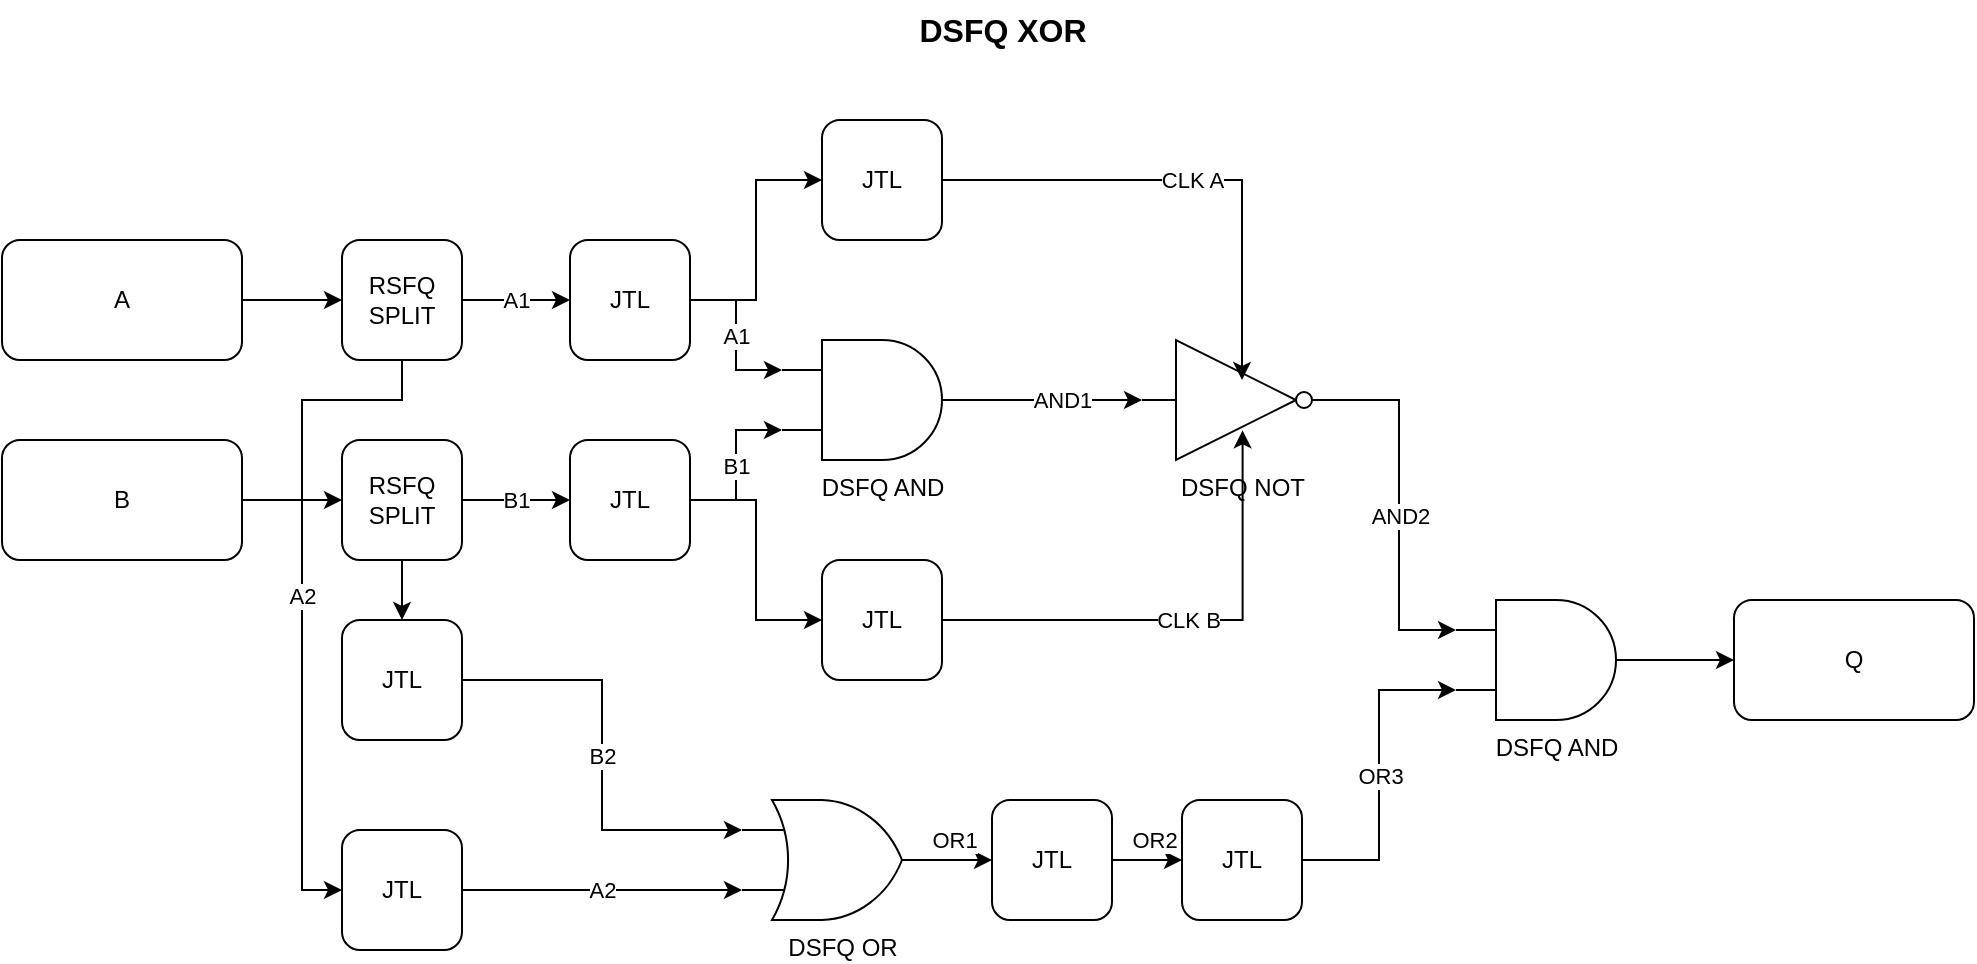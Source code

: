 <mxfile version="20.8.20" type="device"><diagram name="Page-1" id="uVY88AYn5NiRDJBffOB0"><mxGraphModel dx="2901" dy="764" grid="1" gridSize="10" guides="1" tooltips="1" connect="1" arrows="1" fold="1" page="1" pageScale="1" pageWidth="827" pageHeight="1169" math="0" shadow="0"><root><mxCell id="0"/><mxCell id="1" parent="0"/><mxCell id="XjQan9eISK3urUrsUjt1-10" value="&lt;font style=&quot;&quot;&gt;&lt;span style=&quot;font-size: 16px;&quot;&gt;&lt;b&gt;DSFQ XOR&lt;/b&gt;&lt;/span&gt;&lt;/font&gt;" style="text;html=1;align=center;verticalAlign=middle;resizable=0;points=[];autosize=1;strokeColor=none;fillColor=none;" parent="1" vertex="1"><mxGeometry x="359" y="90" width="110" height="30" as="geometry"/></mxCell><mxCell id="XjQan9eISK3urUrsUjt1-79" style="edgeStyle=orthogonalEdgeStyle;rounded=0;orthogonalLoop=1;jettySize=auto;html=1;entryX=0;entryY=0.5;entryDx=0;entryDy=0;" parent="1" source="XjQan9eISK3urUrsUjt1-32" target="XjQan9eISK3urUrsUjt1-51" edge="1"><mxGeometry relative="1" as="geometry"/></mxCell><mxCell id="XjQan9eISK3urUrsUjt1-32" value="A" style="rounded=1;whiteSpace=wrap;html=1;" parent="1" vertex="1"><mxGeometry x="-86" y="210" width="120" height="60" as="geometry"/></mxCell><mxCell id="XjQan9eISK3urUrsUjt1-80" style="edgeStyle=orthogonalEdgeStyle;rounded=0;orthogonalLoop=1;jettySize=auto;html=1;entryX=0;entryY=0.5;entryDx=0;entryDy=0;" parent="1" source="XjQan9eISK3urUrsUjt1-33" target="XjQan9eISK3urUrsUjt1-52" edge="1"><mxGeometry relative="1" as="geometry"/></mxCell><mxCell id="XjQan9eISK3urUrsUjt1-33" value="B" style="rounded=1;whiteSpace=wrap;html=1;" parent="1" vertex="1"><mxGeometry x="-86" y="310" width="120" height="60" as="geometry"/></mxCell><mxCell id="XjQan9eISK3urUrsUjt1-34" value="Q" style="rounded=1;whiteSpace=wrap;html=1;" parent="1" vertex="1"><mxGeometry x="780" y="390" width="120" height="60" as="geometry"/></mxCell><mxCell id="XjQan9eISK3urUrsUjt1-64" value="AND1" style="edgeStyle=orthogonalEdgeStyle;rounded=0;orthogonalLoop=1;jettySize=auto;html=1;exitX=1;exitY=0.5;exitDx=0;exitDy=0;exitPerimeter=0;entryX=0;entryY=0.5;entryDx=0;entryDy=0;entryPerimeter=0;" parent="1" source="XjQan9eISK3urUrsUjt1-47" target="XjQan9eISK3urUrsUjt1-48" edge="1"><mxGeometry relative="1" as="geometry"><Array as="points"><mxPoint x="450" y="290"/><mxPoint x="450" y="290"/></Array></mxGeometry></mxCell><mxCell id="XjQan9eISK3urUrsUjt1-47" value="DSFQ AND" style="verticalLabelPosition=bottom;shadow=0;dashed=0;align=center;html=1;verticalAlign=top;shape=mxgraph.electrical.logic_gates.logic_gate;operation=and;" parent="1" vertex="1"><mxGeometry x="304" y="260" width="100" height="60" as="geometry"/></mxCell><mxCell id="XjQan9eISK3urUrsUjt1-88" value="AND2" style="edgeStyle=orthogonalEdgeStyle;rounded=0;orthogonalLoop=1;jettySize=auto;html=1;entryX=0;entryY=0.25;entryDx=0;entryDy=0;entryPerimeter=0;" parent="1" source="XjQan9eISK3urUrsUjt1-48" target="XjQan9eISK3urUrsUjt1-76" edge="1"><mxGeometry relative="1" as="geometry"><mxPoint as="offset"/></mxGeometry></mxCell><mxCell id="XjQan9eISK3urUrsUjt1-48" value="DSFQ NOT" style="verticalLabelPosition=bottom;shadow=0;dashed=0;align=center;html=1;verticalAlign=top;shape=mxgraph.electrical.logic_gates.inverter_2;rotation=0;labelPosition=center;" parent="1" vertex="1"><mxGeometry x="484" y="260" width="100" height="60" as="geometry"/></mxCell><mxCell id="XjQan9eISK3urUrsUjt1-85" value="OR1" style="edgeStyle=orthogonalEdgeStyle;rounded=0;orthogonalLoop=1;jettySize=auto;html=1;entryX=0;entryY=0.5;entryDx=0;entryDy=0;" parent="1" source="XjQan9eISK3urUrsUjt1-49" target="XjQan9eISK3urUrsUjt1-83" edge="1"><mxGeometry x="0.309" y="10" relative="1" as="geometry"><mxPoint as="offset"/></mxGeometry></mxCell><mxCell id="XjQan9eISK3urUrsUjt1-49" value="DSFQ OR" style="verticalLabelPosition=bottom;shadow=0;dashed=0;align=center;html=1;verticalAlign=top;shape=mxgraph.electrical.logic_gates.logic_gate;operation=or;" parent="1" vertex="1"><mxGeometry x="284" y="490" width="100" height="60" as="geometry"/></mxCell><mxCell id="XjQan9eISK3urUrsUjt1-63" style="edgeStyle=orthogonalEdgeStyle;rounded=0;orthogonalLoop=1;jettySize=auto;html=1;entryX=0;entryY=0.5;entryDx=0;entryDy=0;" parent="1" edge="1"><mxGeometry relative="1" as="geometry"><mxPoint x="359" y="60" as="sourcePoint"/></mxGeometry></mxCell><mxCell id="XjQan9eISK3urUrsUjt1-56" value="A1" style="edgeStyle=orthogonalEdgeStyle;rounded=0;orthogonalLoop=1;jettySize=auto;html=1;entryX=0;entryY=0.5;entryDx=0;entryDy=0;" parent="1" source="XjQan9eISK3urUrsUjt1-51" target="XjQan9eISK3urUrsUjt1-53" edge="1"><mxGeometry relative="1" as="geometry"/></mxCell><mxCell id="XjQan9eISK3urUrsUjt1-78" value="A2" style="edgeStyle=orthogonalEdgeStyle;rounded=0;orthogonalLoop=1;jettySize=auto;html=1;entryX=0;entryY=0.5;entryDx=0;entryDy=0;exitX=0.5;exitY=1;exitDx=0;exitDy=0;" parent="1" source="XjQan9eISK3urUrsUjt1-51" target="XjQan9eISK3urUrsUjt1-77" edge="1"><mxGeometry relative="1" as="geometry"><Array as="points"><mxPoint x="114" y="290"/><mxPoint x="64" y="290"/><mxPoint x="64" y="535"/></Array></mxGeometry></mxCell><mxCell id="XjQan9eISK3urUrsUjt1-51" value="RSFQ SPLIT" style="rounded=1;whiteSpace=wrap;html=1;" parent="1" vertex="1"><mxGeometry x="84" y="210" width="60" height="60" as="geometry"/></mxCell><mxCell id="XjQan9eISK3urUrsUjt1-57" value="B1" style="edgeStyle=orthogonalEdgeStyle;rounded=0;orthogonalLoop=1;jettySize=auto;html=1;entryX=0;entryY=0.5;entryDx=0;entryDy=0;" parent="1" source="XjQan9eISK3urUrsUjt1-52" target="XjQan9eISK3urUrsUjt1-54" edge="1"><mxGeometry relative="1" as="geometry"/></mxCell><mxCell id="XjQan9eISK3urUrsUjt1-58" style="edgeStyle=orthogonalEdgeStyle;rounded=0;orthogonalLoop=1;jettySize=auto;html=1;entryX=0.5;entryY=0;entryDx=0;entryDy=0;" parent="1" source="XjQan9eISK3urUrsUjt1-52" target="XjQan9eISK3urUrsUjt1-55" edge="1"><mxGeometry relative="1" as="geometry"/></mxCell><mxCell id="XjQan9eISK3urUrsUjt1-52" value="RSFQ SPLIT" style="rounded=1;whiteSpace=wrap;html=1;" parent="1" vertex="1"><mxGeometry x="84" y="310" width="60" height="60" as="geometry"/></mxCell><mxCell id="XjQan9eISK3urUrsUjt1-60" value="A1" style="edgeStyle=orthogonalEdgeStyle;rounded=0;orthogonalLoop=1;jettySize=auto;html=1;entryX=0;entryY=0.25;entryDx=0;entryDy=0;entryPerimeter=0;" parent="1" source="XjQan9eISK3urUrsUjt1-53" target="XjQan9eISK3urUrsUjt1-47" edge="1"><mxGeometry relative="1" as="geometry"/></mxCell><mxCell id="XjQan9eISK3urUrsUjt1-67" style="edgeStyle=orthogonalEdgeStyle;rounded=0;orthogonalLoop=1;jettySize=auto;html=1;" parent="1" source="XjQan9eISK3urUrsUjt1-53" target="XjQan9eISK3urUrsUjt1-65" edge="1"><mxGeometry relative="1" as="geometry"/></mxCell><mxCell id="XjQan9eISK3urUrsUjt1-53" value="JTL" style="rounded=1;whiteSpace=wrap;html=1;" parent="1" vertex="1"><mxGeometry x="198" y="210" width="60" height="60" as="geometry"/></mxCell><mxCell id="XjQan9eISK3urUrsUjt1-61" value="B1" style="edgeStyle=orthogonalEdgeStyle;rounded=0;orthogonalLoop=1;jettySize=auto;html=1;entryX=0;entryY=0.75;entryDx=0;entryDy=0;entryPerimeter=0;" parent="1" source="XjQan9eISK3urUrsUjt1-54" target="XjQan9eISK3urUrsUjt1-47" edge="1"><mxGeometry relative="1" as="geometry"/></mxCell><mxCell id="XjQan9eISK3urUrsUjt1-72" style="edgeStyle=orthogonalEdgeStyle;rounded=0;orthogonalLoop=1;jettySize=auto;html=1;entryX=0;entryY=0.5;entryDx=0;entryDy=0;" parent="1" source="XjQan9eISK3urUrsUjt1-54" target="XjQan9eISK3urUrsUjt1-70" edge="1"><mxGeometry relative="1" as="geometry"/></mxCell><mxCell id="XjQan9eISK3urUrsUjt1-54" value="JTL" style="rounded=1;whiteSpace=wrap;html=1;" parent="1" vertex="1"><mxGeometry x="198" y="310" width="60" height="60" as="geometry"/></mxCell><mxCell id="XjQan9eISK3urUrsUjt1-81" value="B2" style="edgeStyle=orthogonalEdgeStyle;rounded=0;orthogonalLoop=1;jettySize=auto;html=1;entryX=0;entryY=0.25;entryDx=0;entryDy=0;entryPerimeter=0;" parent="1" source="XjQan9eISK3urUrsUjt1-55" target="XjQan9eISK3urUrsUjt1-49" edge="1"><mxGeometry relative="1" as="geometry"/></mxCell><mxCell id="XjQan9eISK3urUrsUjt1-55" value="JTL" style="rounded=1;whiteSpace=wrap;html=1;" parent="1" vertex="1"><mxGeometry x="84" y="400" width="60" height="60" as="geometry"/></mxCell><mxCell id="XjQan9eISK3urUrsUjt1-65" value="JTL" style="rounded=1;whiteSpace=wrap;html=1;" parent="1" vertex="1"><mxGeometry x="324" y="150" width="60" height="60" as="geometry"/></mxCell><mxCell id="XjQan9eISK3urUrsUjt1-68" value="CLK A" style="edgeStyle=orthogonalEdgeStyle;rounded=0;orthogonalLoop=1;jettySize=auto;html=1;entryX=0.5;entryY=0.333;entryDx=0;entryDy=0;entryPerimeter=0;exitX=1;exitY=0.5;exitDx=0;exitDy=0;" parent="1" source="XjQan9eISK3urUrsUjt1-65" target="XjQan9eISK3urUrsUjt1-48" edge="1"><mxGeometry relative="1" as="geometry"><mxPoint x="469" y="180" as="sourcePoint"/></mxGeometry></mxCell><mxCell id="XjQan9eISK3urUrsUjt1-70" value="JTL" style="rounded=1;whiteSpace=wrap;html=1;" parent="1" vertex="1"><mxGeometry x="324" y="370" width="60" height="60" as="geometry"/></mxCell><mxCell id="XjQan9eISK3urUrsUjt1-74" value="CLK B" style="edgeStyle=orthogonalEdgeStyle;rounded=0;orthogonalLoop=1;jettySize=auto;html=1;entryX=0.503;entryY=0.753;entryDx=0;entryDy=0;entryPerimeter=0;exitX=1;exitY=0.5;exitDx=0;exitDy=0;" parent="1" source="XjQan9eISK3urUrsUjt1-70" target="XjQan9eISK3urUrsUjt1-48" edge="1"><mxGeometry relative="1" as="geometry"><mxPoint x="469" y="400" as="sourcePoint"/></mxGeometry></mxCell><mxCell id="XjQan9eISK3urUrsUjt1-89" style="edgeStyle=orthogonalEdgeStyle;rounded=0;orthogonalLoop=1;jettySize=auto;html=1;entryX=0;entryY=0.5;entryDx=0;entryDy=0;" parent="1" source="XjQan9eISK3urUrsUjt1-76" target="XjQan9eISK3urUrsUjt1-34" edge="1"><mxGeometry relative="1" as="geometry"/></mxCell><mxCell id="XjQan9eISK3urUrsUjt1-76" value="DSFQ AND" style="verticalLabelPosition=bottom;shadow=0;dashed=0;align=center;html=1;verticalAlign=top;shape=mxgraph.electrical.logic_gates.logic_gate;operation=and;" parent="1" vertex="1"><mxGeometry x="641" y="390" width="100" height="60" as="geometry"/></mxCell><mxCell id="XjQan9eISK3urUrsUjt1-82" value="A2" style="edgeStyle=orthogonalEdgeStyle;rounded=0;orthogonalLoop=1;jettySize=auto;html=1;entryX=0;entryY=0.75;entryDx=0;entryDy=0;entryPerimeter=0;" parent="1" source="XjQan9eISK3urUrsUjt1-77" target="XjQan9eISK3urUrsUjt1-49" edge="1"><mxGeometry relative="1" as="geometry"/></mxCell><mxCell id="XjQan9eISK3urUrsUjt1-77" value="JTL" style="rounded=1;whiteSpace=wrap;html=1;" parent="1" vertex="1"><mxGeometry x="84" y="505" width="60" height="60" as="geometry"/></mxCell><mxCell id="XjQan9eISK3urUrsUjt1-86" value="OR2" style="edgeStyle=orthogonalEdgeStyle;rounded=0;orthogonalLoop=1;jettySize=auto;html=1;entryX=0;entryY=0.5;entryDx=0;entryDy=0;" parent="1" target="XjQan9eISK3urUrsUjt1-84" edge="1"><mxGeometry x="0.2" y="10" relative="1" as="geometry"><mxPoint x="469" y="520" as="sourcePoint"/><mxPoint as="offset"/></mxGeometry></mxCell><mxCell id="XjQan9eISK3urUrsUjt1-83" value="JTL" style="rounded=1;whiteSpace=wrap;html=1;" parent="1" vertex="1"><mxGeometry x="409" y="490" width="60" height="60" as="geometry"/></mxCell><mxCell id="XjQan9eISK3urUrsUjt1-87" value="OR3" style="edgeStyle=orthogonalEdgeStyle;rounded=0;orthogonalLoop=1;jettySize=auto;html=1;entryX=0;entryY=0.75;entryDx=0;entryDy=0;entryPerimeter=0;" parent="1" source="XjQan9eISK3urUrsUjt1-84" target="XjQan9eISK3urUrsUjt1-76" edge="1"><mxGeometry relative="1" as="geometry"/></mxCell><mxCell id="XjQan9eISK3urUrsUjt1-84" value="JTL" style="rounded=1;whiteSpace=wrap;html=1;" parent="1" vertex="1"><mxGeometry x="504" y="490" width="60" height="60" as="geometry"/></mxCell></root></mxGraphModel></diagram></mxfile>